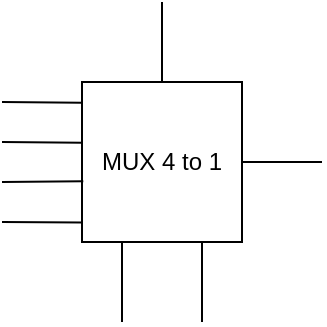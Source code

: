 <mxfile version="28.1.2">
  <diagram name="Page-1" id="BnJ86_MrXMtK1L3H6wbQ">
    <mxGraphModel dx="456" dy="230" grid="1" gridSize="10" guides="1" tooltips="1" connect="1" arrows="1" fold="1" page="1" pageScale="1" pageWidth="850" pageHeight="1100" math="0" shadow="0">
      <root>
        <mxCell id="0" />
        <mxCell id="1" parent="0" />
        <mxCell id="dJYXixxV5NDJ8DJ60ewh-1" value="MUX 4 to 1" style="whiteSpace=wrap;html=1;aspect=fixed;" vertex="1" parent="1">
          <mxGeometry x="360" y="320" width="80" height="80" as="geometry" />
        </mxCell>
        <mxCell id="dJYXixxV5NDJ8DJ60ewh-3" value="" style="endArrow=none;html=1;rounded=0;entryX=0.001;entryY=0.129;entryDx=0;entryDy=0;entryPerimeter=0;" edge="1" parent="1" target="dJYXixxV5NDJ8DJ60ewh-1">
          <mxGeometry width="50" height="50" relative="1" as="geometry">
            <mxPoint x="320" y="330" as="sourcePoint" />
            <mxPoint x="440" y="350" as="targetPoint" />
          </mxGeometry>
        </mxCell>
        <mxCell id="dJYXixxV5NDJ8DJ60ewh-4" value="" style="endArrow=none;html=1;rounded=0;entryX=0.005;entryY=0.379;entryDx=0;entryDy=0;entryPerimeter=0;" edge="1" parent="1" target="dJYXixxV5NDJ8DJ60ewh-1">
          <mxGeometry width="50" height="50" relative="1" as="geometry">
            <mxPoint x="320" y="350" as="sourcePoint" />
            <mxPoint x="440" y="350" as="targetPoint" />
          </mxGeometry>
        </mxCell>
        <mxCell id="dJYXixxV5NDJ8DJ60ewh-5" value="" style="endArrow=none;html=1;rounded=0;entryX=0.008;entryY=0.621;entryDx=0;entryDy=0;entryPerimeter=0;" edge="1" parent="1" target="dJYXixxV5NDJ8DJ60ewh-1">
          <mxGeometry width="50" height="50" relative="1" as="geometry">
            <mxPoint x="320" y="370" as="sourcePoint" />
            <mxPoint x="430" y="330" as="targetPoint" />
          </mxGeometry>
        </mxCell>
        <mxCell id="dJYXixxV5NDJ8DJ60ewh-6" value="" style="endArrow=none;html=1;rounded=0;entryX=0.003;entryY=0.878;entryDx=0;entryDy=0;entryPerimeter=0;" edge="1" parent="1" target="dJYXixxV5NDJ8DJ60ewh-1">
          <mxGeometry width="50" height="50" relative="1" as="geometry">
            <mxPoint x="320" y="390" as="sourcePoint" />
            <mxPoint x="430" y="330" as="targetPoint" />
          </mxGeometry>
        </mxCell>
        <mxCell id="dJYXixxV5NDJ8DJ60ewh-7" value="" style="endArrow=none;html=1;rounded=0;entryX=0.25;entryY=1;entryDx=0;entryDy=0;" edge="1" parent="1" target="dJYXixxV5NDJ8DJ60ewh-1">
          <mxGeometry width="50" height="50" relative="1" as="geometry">
            <mxPoint x="380" y="440" as="sourcePoint" />
            <mxPoint x="450" y="380" as="targetPoint" />
          </mxGeometry>
        </mxCell>
        <mxCell id="dJYXixxV5NDJ8DJ60ewh-8" value="" style="endArrow=none;html=1;rounded=0;entryX=0.75;entryY=1;entryDx=0;entryDy=0;" edge="1" parent="1" target="dJYXixxV5NDJ8DJ60ewh-1">
          <mxGeometry width="50" height="50" relative="1" as="geometry">
            <mxPoint x="420" y="440" as="sourcePoint" />
            <mxPoint x="450" y="380" as="targetPoint" />
          </mxGeometry>
        </mxCell>
        <mxCell id="dJYXixxV5NDJ8DJ60ewh-9" value="" style="endArrow=none;html=1;rounded=0;entryX=0.5;entryY=0;entryDx=0;entryDy=0;" edge="1" parent="1" target="dJYXixxV5NDJ8DJ60ewh-1">
          <mxGeometry width="50" height="50" relative="1" as="geometry">
            <mxPoint x="400" y="280" as="sourcePoint" />
            <mxPoint x="450" y="380" as="targetPoint" />
          </mxGeometry>
        </mxCell>
        <mxCell id="dJYXixxV5NDJ8DJ60ewh-10" value="" style="endArrow=none;html=1;rounded=0;entryX=1;entryY=0.5;entryDx=0;entryDy=0;" edge="1" parent="1" target="dJYXixxV5NDJ8DJ60ewh-1">
          <mxGeometry width="50" height="50" relative="1" as="geometry">
            <mxPoint x="480" y="360" as="sourcePoint" />
            <mxPoint x="450" y="300" as="targetPoint" />
          </mxGeometry>
        </mxCell>
      </root>
    </mxGraphModel>
  </diagram>
</mxfile>
